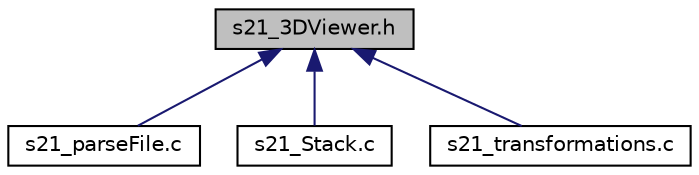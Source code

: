 digraph "s21_3DViewer.h"
{
 // LATEX_PDF_SIZE
  edge [fontname="Helvetica",fontsize="10",labelfontname="Helvetica",labelfontsize="10"];
  node [fontname="Helvetica",fontsize="10",shape=record];
  Node1 [label="s21_3DViewer.h",height=0.2,width=0.4,color="black", fillcolor="grey75", style="filled", fontcolor="black",tooltip=" "];
  Node1 -> Node2 [dir="back",color="midnightblue",fontsize="10",style="solid",fontname="Helvetica"];
  Node2 [label="s21_parseFile.c",height=0.2,width=0.4,color="black", fillcolor="white", style="filled",URL="$s21__parseFile_8c.html",tooltip=" "];
  Node1 -> Node3 [dir="back",color="midnightblue",fontsize="10",style="solid",fontname="Helvetica"];
  Node3 [label="s21_Stack.c",height=0.2,width=0.4,color="black", fillcolor="white", style="filled",URL="$s21__Stack_8c.html",tooltip=" "];
  Node1 -> Node4 [dir="back",color="midnightblue",fontsize="10",style="solid",fontname="Helvetica"];
  Node4 [label="s21_transformations.c",height=0.2,width=0.4,color="black", fillcolor="white", style="filled",URL="$s21__transformations_8c.html",tooltip=" "];
}
